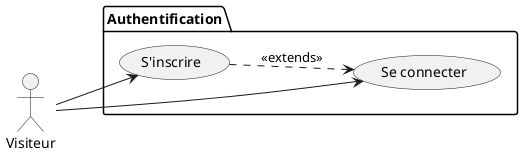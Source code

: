 @startuml Authentification
'https://plantuml.com/use-case-diagram
left to right direction
actor Visiteur





package Authentification {
    usecase "Se connecter" as SignIn
    usecase "S'inscrire" as SignUp
}

Visiteur --> SignIn
Visiteur --> SignUp

SignUp ..>  SignIn : << extends >>

@enduml